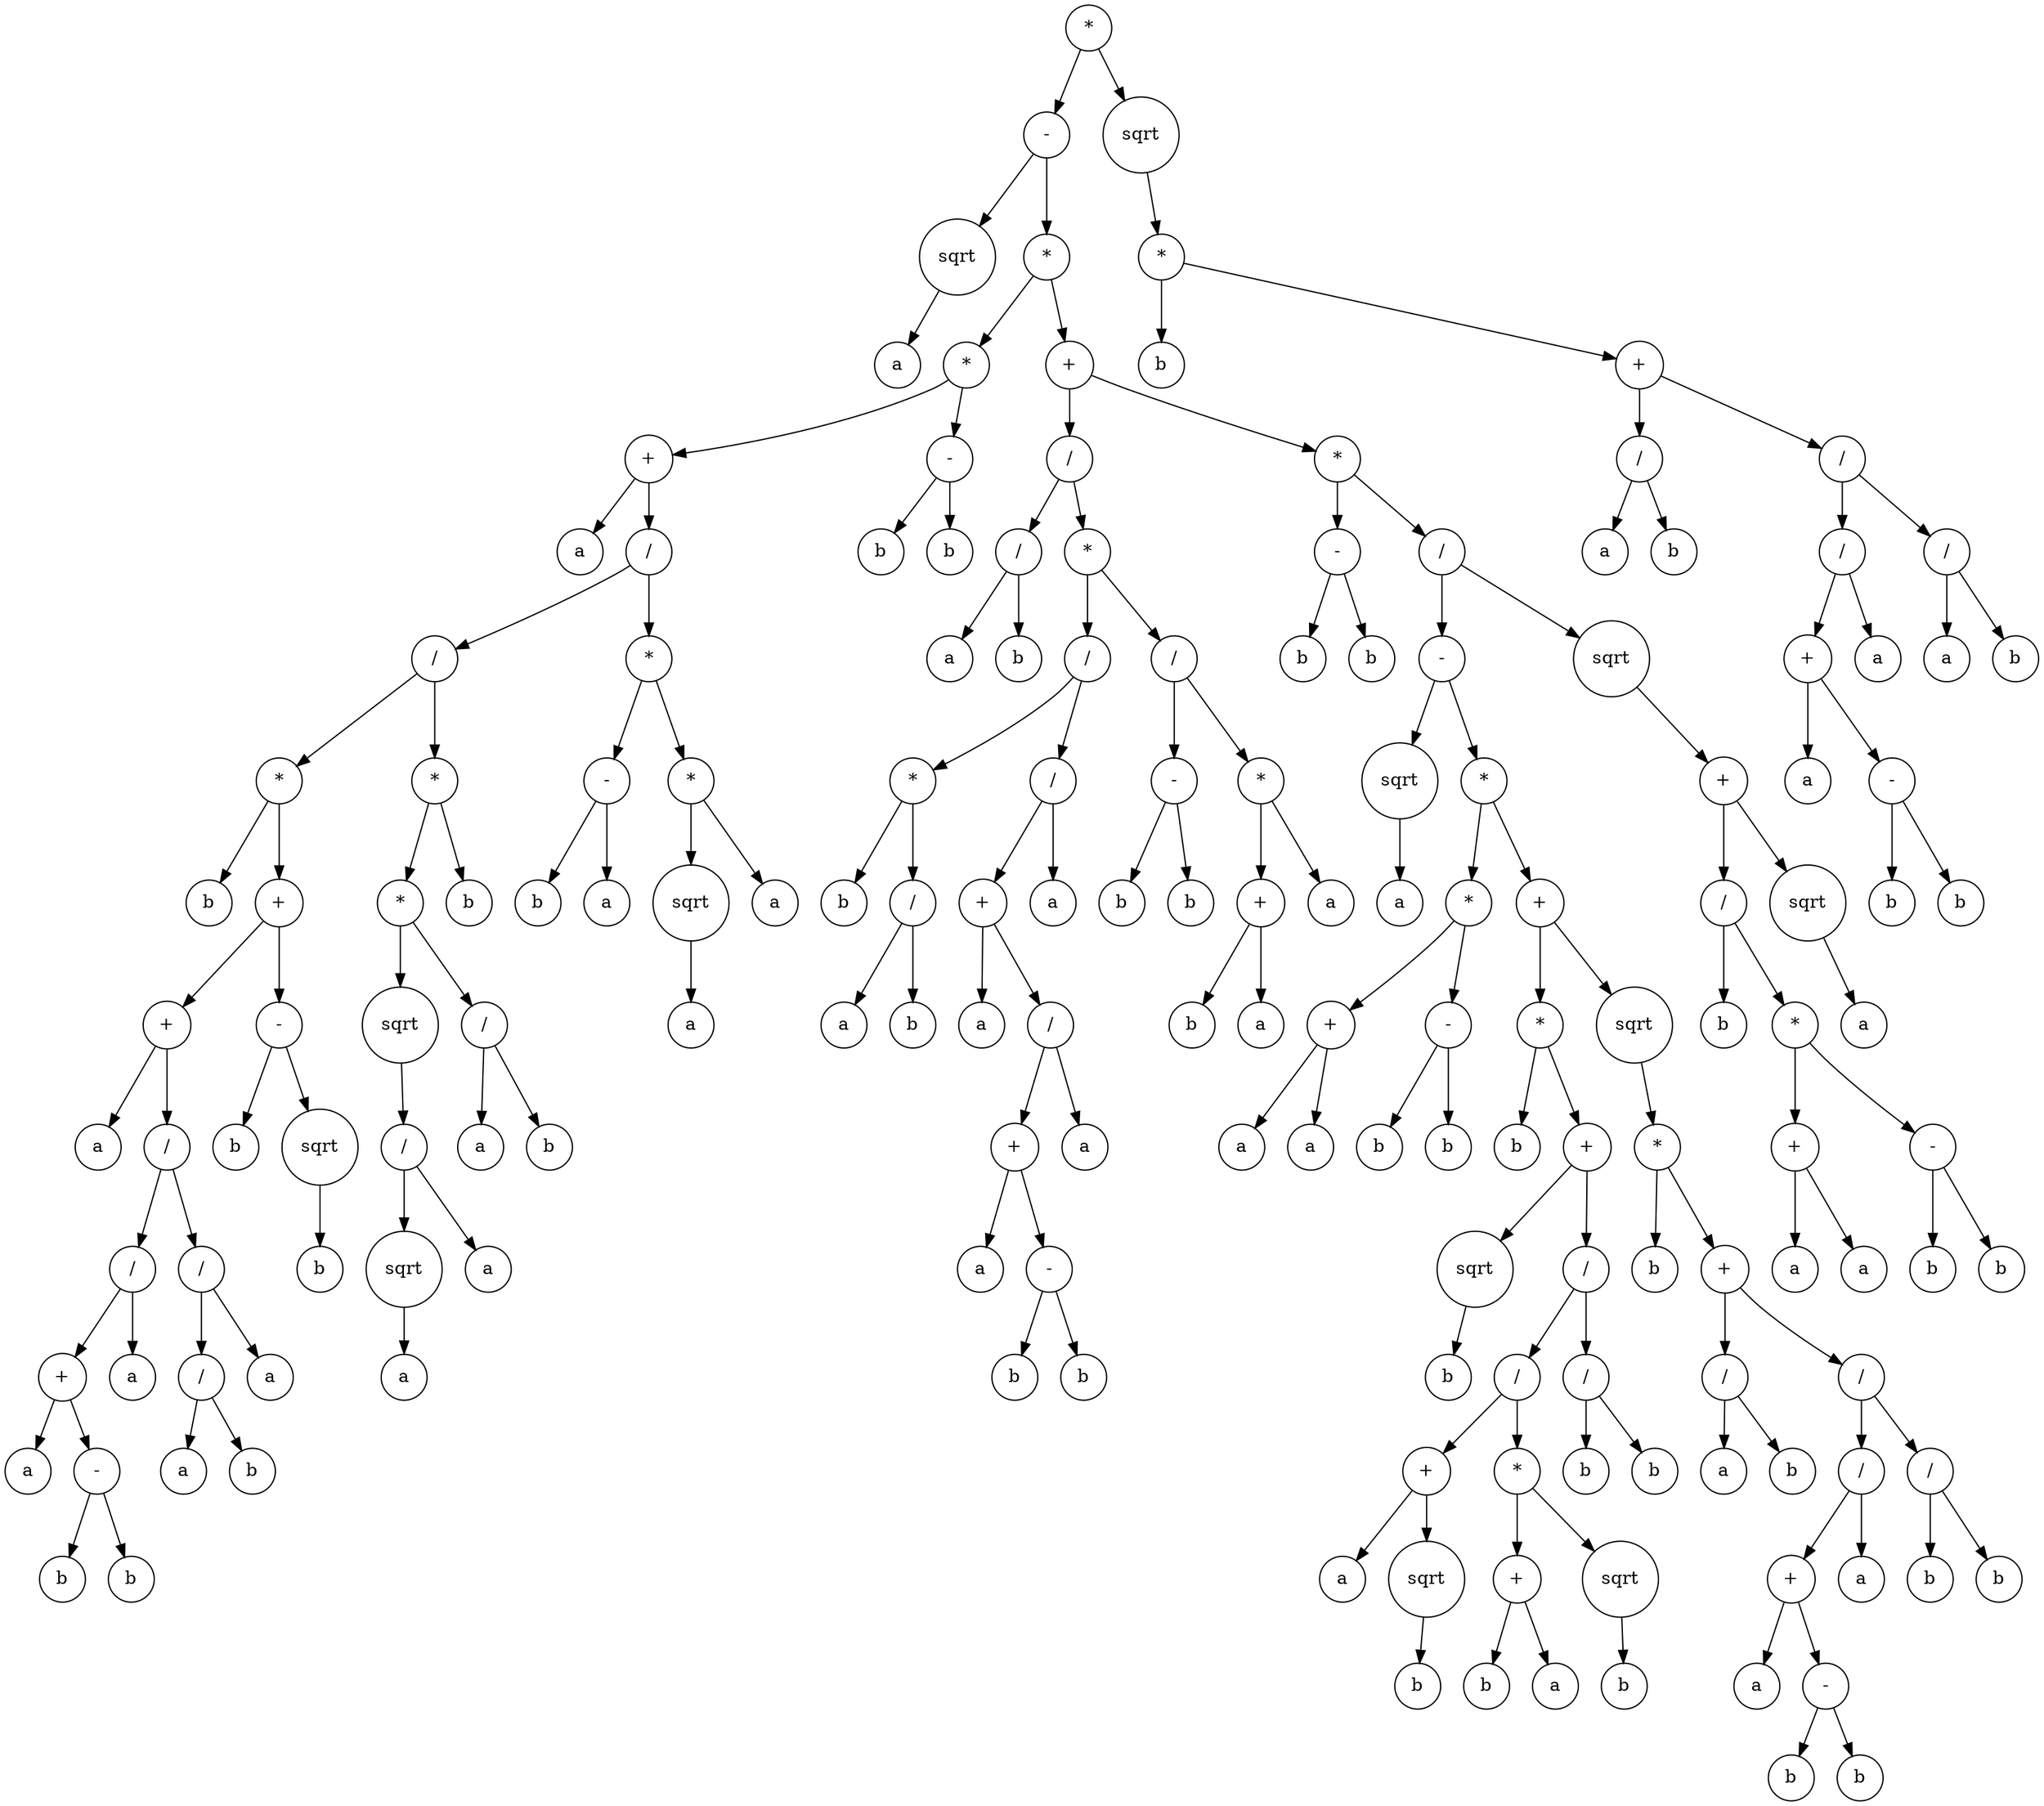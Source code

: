 digraph g {
graph [ordering=out];
node [shape=circle];
n[label = "*"];
n0[label = "-"];
n00[label = "sqrt"];
n000[label = "a"];
n00 -> n000;
n0 -> n00;
n01[label = "*"];
n010[label = "*"];
n0100[label = "+"];
n01000[label = "a"];
n0100 -> n01000;
n01001[label = "/"];
n010010[label = "/"];
n0100100[label = "*"];
n01001000[label = "b"];
n0100100 -> n01001000;
n01001001[label = "+"];
n010010010[label = "+"];
n0100100100[label = "a"];
n010010010 -> n0100100100;
n0100100101[label = "/"];
n01001001010[label = "/"];
n010010010100[label = "+"];
n0100100101000[label = "a"];
n010010010100 -> n0100100101000;
n0100100101001[label = "-"];
n01001001010010[label = "b"];
n0100100101001 -> n01001001010010;
n01001001010011[label = "b"];
n0100100101001 -> n01001001010011;
n010010010100 -> n0100100101001;
n01001001010 -> n010010010100;
n010010010101[label = "a"];
n01001001010 -> n010010010101;
n0100100101 -> n01001001010;
n01001001011[label = "/"];
n010010010110[label = "/"];
n0100100101100[label = "a"];
n010010010110 -> n0100100101100;
n0100100101101[label = "b"];
n010010010110 -> n0100100101101;
n01001001011 -> n010010010110;
n010010010111[label = "a"];
n01001001011 -> n010010010111;
n0100100101 -> n01001001011;
n010010010 -> n0100100101;
n01001001 -> n010010010;
n010010011[label = "-"];
n0100100110[label = "b"];
n010010011 -> n0100100110;
n0100100111[label = "sqrt"];
n01001001110[label = "b"];
n0100100111 -> n01001001110;
n010010011 -> n0100100111;
n01001001 -> n010010011;
n0100100 -> n01001001;
n010010 -> n0100100;
n0100101[label = "*"];
n01001010[label = "*"];
n010010100[label = "sqrt"];
n0100101000[label = "/"];
n01001010000[label = "sqrt"];
n010010100000[label = "a"];
n01001010000 -> n010010100000;
n0100101000 -> n01001010000;
n01001010001[label = "a"];
n0100101000 -> n01001010001;
n010010100 -> n0100101000;
n01001010 -> n010010100;
n010010101[label = "/"];
n0100101010[label = "a"];
n010010101 -> n0100101010;
n0100101011[label = "b"];
n010010101 -> n0100101011;
n01001010 -> n010010101;
n0100101 -> n01001010;
n01001011[label = "b"];
n0100101 -> n01001011;
n010010 -> n0100101;
n01001 -> n010010;
n010011[label = "*"];
n0100110[label = "-"];
n01001100[label = "b"];
n0100110 -> n01001100;
n01001101[label = "a"];
n0100110 -> n01001101;
n010011 -> n0100110;
n0100111[label = "*"];
n01001110[label = "sqrt"];
n010011100[label = "a"];
n01001110 -> n010011100;
n0100111 -> n01001110;
n01001111[label = "a"];
n0100111 -> n01001111;
n010011 -> n0100111;
n01001 -> n010011;
n0100 -> n01001;
n010 -> n0100;
n0101[label = "-"];
n01010[label = "b"];
n0101 -> n01010;
n01011[label = "b"];
n0101 -> n01011;
n010 -> n0101;
n01 -> n010;
n011[label = "+"];
n0110[label = "/"];
n01100[label = "/"];
n011000[label = "a"];
n01100 -> n011000;
n011001[label = "b"];
n01100 -> n011001;
n0110 -> n01100;
n01101[label = "*"];
n011010[label = "/"];
n0110100[label = "*"];
n01101000[label = "b"];
n0110100 -> n01101000;
n01101001[label = "/"];
n011010010[label = "a"];
n01101001 -> n011010010;
n011010011[label = "b"];
n01101001 -> n011010011;
n0110100 -> n01101001;
n011010 -> n0110100;
n0110101[label = "/"];
n01101010[label = "+"];
n011010100[label = "a"];
n01101010 -> n011010100;
n011010101[label = "/"];
n0110101010[label = "+"];
n01101010100[label = "a"];
n0110101010 -> n01101010100;
n01101010101[label = "-"];
n011010101010[label = "b"];
n01101010101 -> n011010101010;
n011010101011[label = "b"];
n01101010101 -> n011010101011;
n0110101010 -> n01101010101;
n011010101 -> n0110101010;
n0110101011[label = "a"];
n011010101 -> n0110101011;
n01101010 -> n011010101;
n0110101 -> n01101010;
n01101011[label = "a"];
n0110101 -> n01101011;
n011010 -> n0110101;
n01101 -> n011010;
n011011[label = "/"];
n0110110[label = "-"];
n01101100[label = "b"];
n0110110 -> n01101100;
n01101101[label = "b"];
n0110110 -> n01101101;
n011011 -> n0110110;
n0110111[label = "*"];
n01101110[label = "+"];
n011011100[label = "b"];
n01101110 -> n011011100;
n011011101[label = "a"];
n01101110 -> n011011101;
n0110111 -> n01101110;
n01101111[label = "a"];
n0110111 -> n01101111;
n011011 -> n0110111;
n01101 -> n011011;
n0110 -> n01101;
n011 -> n0110;
n0111[label = "*"];
n01110[label = "-"];
n011100[label = "b"];
n01110 -> n011100;
n011101[label = "b"];
n01110 -> n011101;
n0111 -> n01110;
n01111[label = "/"];
n011110[label = "-"];
n0111100[label = "sqrt"];
n01111000[label = "a"];
n0111100 -> n01111000;
n011110 -> n0111100;
n0111101[label = "*"];
n01111010[label = "*"];
n011110100[label = "+"];
n0111101000[label = "a"];
n011110100 -> n0111101000;
n0111101001[label = "a"];
n011110100 -> n0111101001;
n01111010 -> n011110100;
n011110101[label = "-"];
n0111101010[label = "b"];
n011110101 -> n0111101010;
n0111101011[label = "b"];
n011110101 -> n0111101011;
n01111010 -> n011110101;
n0111101 -> n01111010;
n01111011[label = "+"];
n011110110[label = "*"];
n0111101100[label = "b"];
n011110110 -> n0111101100;
n0111101101[label = "+"];
n01111011010[label = "sqrt"];
n011110110100[label = "b"];
n01111011010 -> n011110110100;
n0111101101 -> n01111011010;
n01111011011[label = "/"];
n011110110110[label = "/"];
n0111101101100[label = "+"];
n01111011011000[label = "a"];
n0111101101100 -> n01111011011000;
n01111011011001[label = "sqrt"];
n011110110110010[label = "b"];
n01111011011001 -> n011110110110010;
n0111101101100 -> n01111011011001;
n011110110110 -> n0111101101100;
n0111101101101[label = "*"];
n01111011011010[label = "+"];
n011110110110100[label = "b"];
n01111011011010 -> n011110110110100;
n011110110110101[label = "a"];
n01111011011010 -> n011110110110101;
n0111101101101 -> n01111011011010;
n01111011011011[label = "sqrt"];
n011110110110110[label = "b"];
n01111011011011 -> n011110110110110;
n0111101101101 -> n01111011011011;
n011110110110 -> n0111101101101;
n01111011011 -> n011110110110;
n011110110111[label = "/"];
n0111101101110[label = "b"];
n011110110111 -> n0111101101110;
n0111101101111[label = "b"];
n011110110111 -> n0111101101111;
n01111011011 -> n011110110111;
n0111101101 -> n01111011011;
n011110110 -> n0111101101;
n01111011 -> n011110110;
n011110111[label = "sqrt"];
n0111101110[label = "*"];
n01111011100[label = "b"];
n0111101110 -> n01111011100;
n01111011101[label = "+"];
n011110111010[label = "/"];
n0111101110100[label = "a"];
n011110111010 -> n0111101110100;
n0111101110101[label = "b"];
n011110111010 -> n0111101110101;
n01111011101 -> n011110111010;
n011110111011[label = "/"];
n0111101110110[label = "/"];
n01111011101100[label = "+"];
n011110111011000[label = "a"];
n01111011101100 -> n011110111011000;
n011110111011001[label = "-"];
n0111101110110010[label = "b"];
n011110111011001 -> n0111101110110010;
n0111101110110011[label = "b"];
n011110111011001 -> n0111101110110011;
n01111011101100 -> n011110111011001;
n0111101110110 -> n01111011101100;
n01111011101101[label = "a"];
n0111101110110 -> n01111011101101;
n011110111011 -> n0111101110110;
n0111101110111[label = "/"];
n01111011101110[label = "b"];
n0111101110111 -> n01111011101110;
n01111011101111[label = "b"];
n0111101110111 -> n01111011101111;
n011110111011 -> n0111101110111;
n01111011101 -> n011110111011;
n0111101110 -> n01111011101;
n011110111 -> n0111101110;
n01111011 -> n011110111;
n0111101 -> n01111011;
n011110 -> n0111101;
n01111 -> n011110;
n011111[label = "sqrt"];
n0111110[label = "+"];
n01111100[label = "/"];
n011111000[label = "b"];
n01111100 -> n011111000;
n011111001[label = "*"];
n0111110010[label = "+"];
n01111100100[label = "a"];
n0111110010 -> n01111100100;
n01111100101[label = "a"];
n0111110010 -> n01111100101;
n011111001 -> n0111110010;
n0111110011[label = "-"];
n01111100110[label = "b"];
n0111110011 -> n01111100110;
n01111100111[label = "b"];
n0111110011 -> n01111100111;
n011111001 -> n0111110011;
n01111100 -> n011111001;
n0111110 -> n01111100;
n01111101[label = "sqrt"];
n011111010[label = "a"];
n01111101 -> n011111010;
n0111110 -> n01111101;
n011111 -> n0111110;
n01111 -> n011111;
n0111 -> n01111;
n011 -> n0111;
n01 -> n011;
n0 -> n01;
n -> n0;
n1[label = "sqrt"];
n10[label = "*"];
n100[label = "b"];
n10 -> n100;
n101[label = "+"];
n1010[label = "/"];
n10100[label = "a"];
n1010 -> n10100;
n10101[label = "b"];
n1010 -> n10101;
n101 -> n1010;
n1011[label = "/"];
n10110[label = "/"];
n101100[label = "+"];
n1011000[label = "a"];
n101100 -> n1011000;
n1011001[label = "-"];
n10110010[label = "b"];
n1011001 -> n10110010;
n10110011[label = "b"];
n1011001 -> n10110011;
n101100 -> n1011001;
n10110 -> n101100;
n101101[label = "a"];
n10110 -> n101101;
n1011 -> n10110;
n10111[label = "/"];
n101110[label = "a"];
n10111 -> n101110;
n101111[label = "b"];
n10111 -> n101111;
n1011 -> n10111;
n101 -> n1011;
n10 -> n101;
n1 -> n10;
n -> n1;
}
